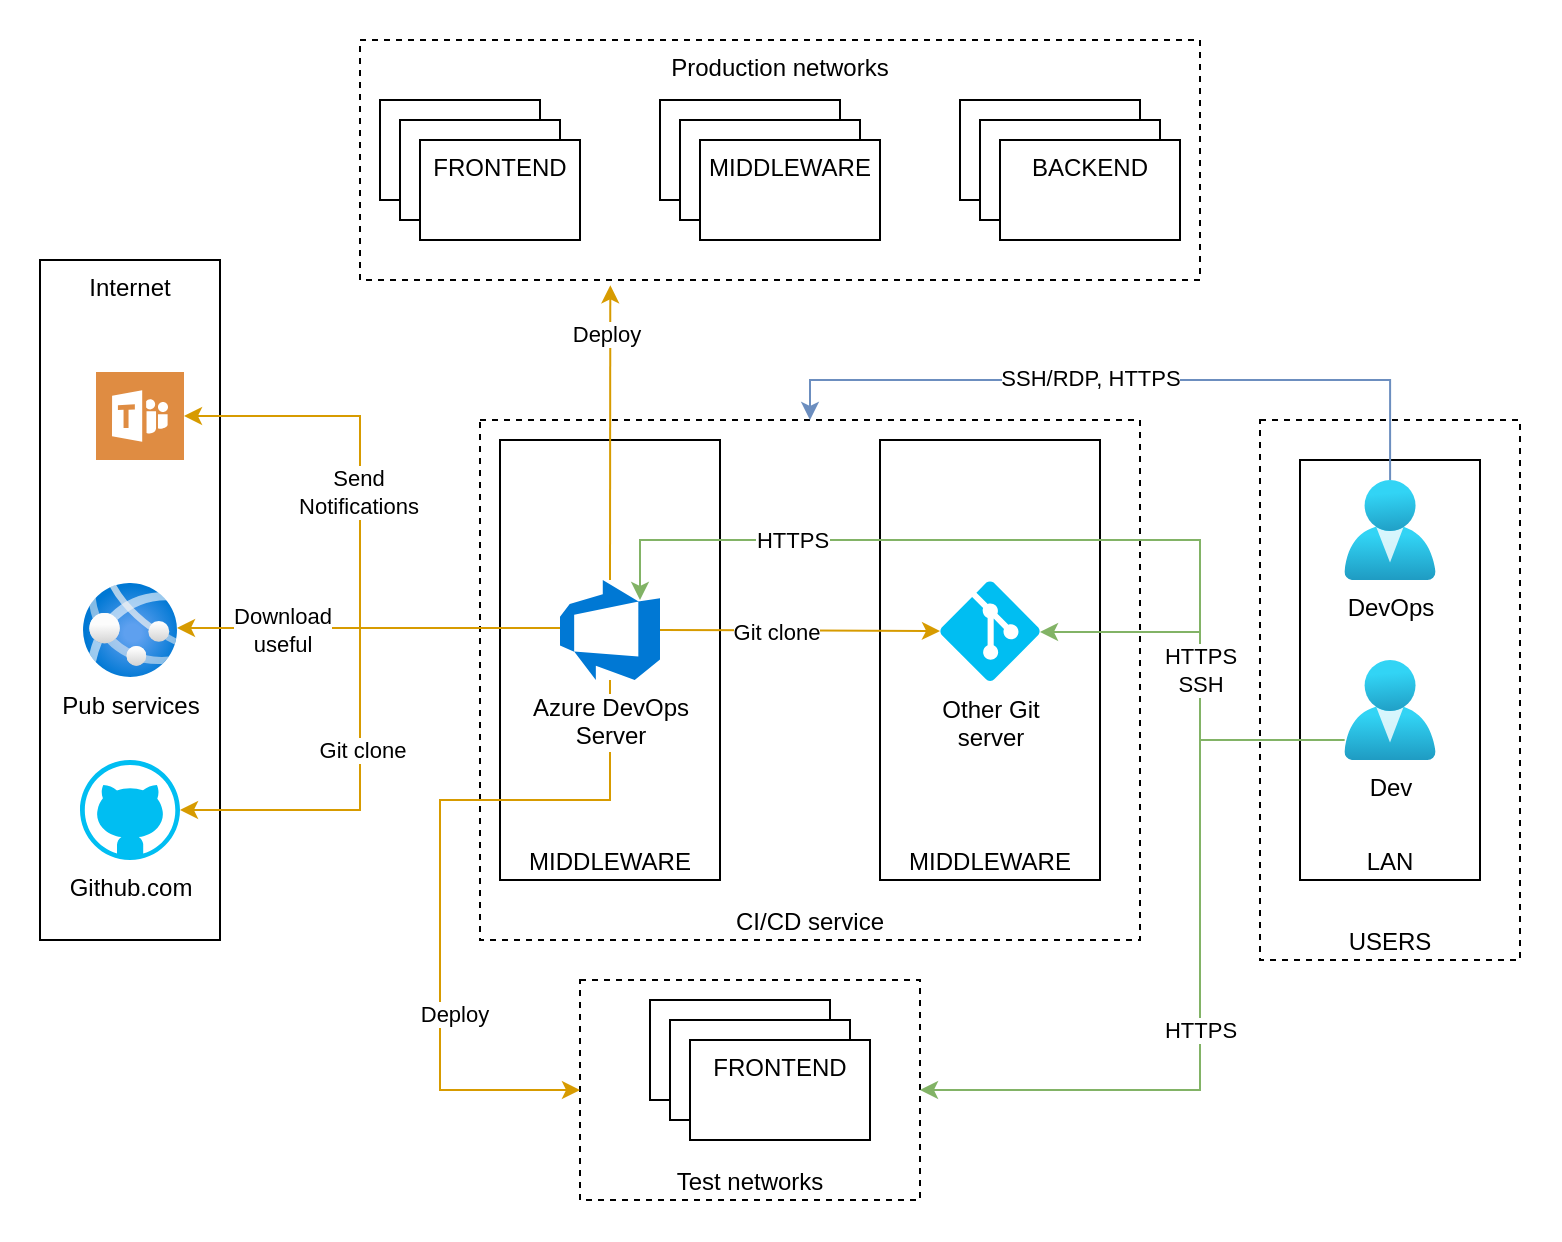 <mxfile version="16.5.1" type="device"><diagram id="TVD-_7uCiSrhKYJF-UI9" name="Страница 1"><mxGraphModel dx="918" dy="774" grid="1" gridSize="10" guides="1" tooltips="1" connect="1" arrows="1" fold="1" page="1" pageScale="1" pageWidth="827" pageHeight="1169" math="0" shadow="0"><root><mxCell id="0"/><mxCell id="1" parent="0"/><mxCell id="YQ7O436zTCNn-fzzdpgZ-127" value="" style="whiteSpace=wrap;html=1;labelBackgroundColor=#FFFFFF;sketch=0;align=center;verticalAlign=bottom;dashed=1;strokeColor=none;" vertex="1" parent="1"><mxGeometry x="290" y="660" width="780" height="620" as="geometry"/></mxCell><mxCell id="YQ7O436zTCNn-fzzdpgZ-53" value="CI/CD service" style="whiteSpace=wrap;html=1;labelBackgroundColor=#FFFFFF;sketch=0;align=center;verticalAlign=bottom;dashed=1;" vertex="1" parent="1"><mxGeometry x="530" y="870" width="330" height="260" as="geometry"/></mxCell><mxCell id="YQ7O436zTCNn-fzzdpgZ-54" value="Production networks" style="whiteSpace=wrap;html=1;labelBackgroundColor=#FFFFFF;sketch=0;align=center;verticalAlign=top;dashed=1;" vertex="1" parent="1"><mxGeometry x="470" y="680" width="420" height="120" as="geometry"/></mxCell><mxCell id="YQ7O436zTCNn-fzzdpgZ-2" value="" style="whiteSpace=wrap;html=1;labelBackgroundColor=#FFFFFF;sketch=0;align=center;verticalAlign=top;" vertex="1" parent="1"><mxGeometry x="770" y="710" width="90" height="50" as="geometry"/></mxCell><mxCell id="YQ7O436zTCNn-fzzdpgZ-3" value="" style="whiteSpace=wrap;html=1;labelBackgroundColor=#FFFFFF;sketch=0;align=center;verticalAlign=top;" vertex="1" parent="1"><mxGeometry x="620" y="710" width="90" height="50" as="geometry"/></mxCell><mxCell id="YQ7O436zTCNn-fzzdpgZ-5" value="" style="whiteSpace=wrap;html=1;labelBackgroundColor=#FFFFFF;sketch=0;align=center;verticalAlign=top;" vertex="1" parent="1"><mxGeometry x="480" y="710" width="80" height="50" as="geometry"/></mxCell><mxCell id="YQ7O436zTCNn-fzzdpgZ-23" value="MIDDLEWARE" style="whiteSpace=wrap;html=1;labelBackgroundColor=#FFFFFF;sketch=0;align=center;verticalAlign=bottom;" vertex="1" parent="1"><mxGeometry x="540" y="880" width="110" height="220" as="geometry"/></mxCell><mxCell id="YQ7O436zTCNn-fzzdpgZ-51" value="Internet" style="whiteSpace=wrap;html=1;labelBackgroundColor=#FFFFFF;sketch=0;align=center;verticalAlign=top;" vertex="1" parent="1"><mxGeometry x="310" y="790" width="90" height="340" as="geometry"/></mxCell><mxCell id="YQ7O436zTCNn-fzzdpgZ-55" value="" style="whiteSpace=wrap;html=1;labelBackgroundColor=#FFFFFF;sketch=0;align=center;verticalAlign=top;" vertex="1" parent="1"><mxGeometry x="490" y="720" width="80" height="50" as="geometry"/></mxCell><mxCell id="YQ7O436zTCNn-fzzdpgZ-56" value="FRONTEND" style="whiteSpace=wrap;html=1;labelBackgroundColor=#FFFFFF;sketch=0;align=center;verticalAlign=top;" vertex="1" parent="1"><mxGeometry x="500" y="730" width="80" height="50" as="geometry"/></mxCell><mxCell id="YQ7O436zTCNn-fzzdpgZ-57" value="" style="whiteSpace=wrap;html=1;labelBackgroundColor=#FFFFFF;sketch=0;align=center;verticalAlign=top;" vertex="1" parent="1"><mxGeometry x="630" y="720" width="90" height="50" as="geometry"/></mxCell><mxCell id="YQ7O436zTCNn-fzzdpgZ-58" value="MIDDLEWARE" style="whiteSpace=wrap;html=1;labelBackgroundColor=#FFFFFF;sketch=0;align=center;verticalAlign=top;" vertex="1" parent="1"><mxGeometry x="640" y="730" width="90" height="50" as="geometry"/></mxCell><mxCell id="YQ7O436zTCNn-fzzdpgZ-59" value="" style="whiteSpace=wrap;html=1;labelBackgroundColor=#FFFFFF;sketch=0;align=center;verticalAlign=top;" vertex="1" parent="1"><mxGeometry x="780" y="720" width="90" height="50" as="geometry"/></mxCell><mxCell id="YQ7O436zTCNn-fzzdpgZ-60" value="BACKEND" style="whiteSpace=wrap;html=1;labelBackgroundColor=#FFFFFF;sketch=0;align=center;verticalAlign=top;" vertex="1" parent="1"><mxGeometry x="790" y="730" width="90" height="50" as="geometry"/></mxCell><mxCell id="YQ7O436zTCNn-fzzdpgZ-84" style="edgeStyle=orthogonalEdgeStyle;rounded=0;jumpStyle=arc;orthogonalLoop=1;jettySize=auto;html=1;startArrow=none;startFill=0;strokeWidth=1;fillColor=#ffe6cc;strokeColor=#d79b00;" edge="1" parent="1"><mxGeometry relative="1" as="geometry"><mxPoint x="570" y="974" as="sourcePoint"/><mxPoint x="378.5" y="974" as="targetPoint"/></mxGeometry></mxCell><mxCell id="YQ7O436zTCNn-fzzdpgZ-92" value="Download&lt;br&gt;useful" style="edgeLabel;html=1;align=center;verticalAlign=middle;resizable=0;points=[];" vertex="1" connectable="0" parent="YQ7O436zTCNn-fzzdpgZ-84"><mxGeometry x="0.626" y="-1" relative="1" as="geometry"><mxPoint x="16" y="2" as="offset"/></mxGeometry></mxCell><mxCell id="YQ7O436zTCNn-fzzdpgZ-111" style="edgeStyle=orthogonalEdgeStyle;rounded=0;jumpStyle=arc;orthogonalLoop=1;jettySize=auto;html=1;startArrow=none;startFill=0;strokeWidth=1;entryX=0.298;entryY=1.022;entryDx=0;entryDy=0;entryPerimeter=0;fillColor=#ffe6cc;strokeColor=#d79b00;" edge="1" parent="1" source="YQ7O436zTCNn-fzzdpgZ-83" target="YQ7O436zTCNn-fzzdpgZ-54"><mxGeometry relative="1" as="geometry"><mxPoint x="595" y="810" as="targetPoint"/></mxGeometry></mxCell><mxCell id="YQ7O436zTCNn-fzzdpgZ-112" value="Deploy" style="edgeLabel;html=1;align=center;verticalAlign=middle;resizable=0;points=[];" vertex="1" connectable="0" parent="YQ7O436zTCNn-fzzdpgZ-111"><mxGeometry x="0.679" y="2" relative="1" as="geometry"><mxPoint y="1" as="offset"/></mxGeometry></mxCell><mxCell id="YQ7O436zTCNn-fzzdpgZ-85" value="Pub services" style="aspect=fixed;html=1;points=[];align=center;image;fontSize=12;image=img/lib/azure2/app_services/App_Services.svg;dashed=1;" vertex="1" parent="1"><mxGeometry x="331.5" y="951.5" width="47" height="47" as="geometry"/></mxCell><mxCell id="YQ7O436zTCNn-fzzdpgZ-86" value="Github.com" style="verticalLabelPosition=bottom;html=1;verticalAlign=top;align=center;strokeColor=none;fillColor=#00BEF2;shape=mxgraph.azure.github_code;pointerEvents=1;dashed=1;" vertex="1" parent="1"><mxGeometry x="330" y="1040" width="50" height="50" as="geometry"/></mxCell><mxCell id="YQ7O436zTCNn-fzzdpgZ-88" value="MIDDLEWARE" style="whiteSpace=wrap;html=1;labelBackgroundColor=#FFFFFF;sketch=0;align=center;verticalAlign=bottom;" vertex="1" parent="1"><mxGeometry x="730" y="880" width="110" height="220" as="geometry"/></mxCell><mxCell id="YQ7O436zTCNn-fzzdpgZ-87" value="Other Git&lt;br&gt;server" style="verticalLabelPosition=bottom;html=1;verticalAlign=top;align=center;strokeColor=none;fillColor=#00BEF2;shape=mxgraph.azure.git_repository;dashed=1;" vertex="1" parent="1"><mxGeometry x="760" y="950.5" width="50" height="50" as="geometry"/></mxCell><mxCell id="YQ7O436zTCNn-fzzdpgZ-89" value="" style="sketch=0;pointerEvents=1;shadow=0;dashed=0;html=1;strokeColor=none;fillColor=#DF8C42;labelPosition=center;verticalLabelPosition=bottom;verticalAlign=top;align=center;outlineConnect=0;shape=mxgraph.veeam2.microsoft_teams;" vertex="1" parent="1"><mxGeometry x="338" y="846" width="44" height="44" as="geometry"/></mxCell><mxCell id="YQ7O436zTCNn-fzzdpgZ-90" style="edgeStyle=orthogonalEdgeStyle;rounded=0;jumpStyle=arc;orthogonalLoop=1;jettySize=auto;html=1;startArrow=none;startFill=0;strokeWidth=1;fillColor=#ffe6cc;strokeColor=#d79b00;" edge="1" parent="1" target="YQ7O436zTCNn-fzzdpgZ-89"><mxGeometry relative="1" as="geometry"><mxPoint x="570" y="974" as="sourcePoint"/><mxPoint x="388.5" y="985" as="targetPoint"/><Array as="points"><mxPoint x="470" y="974"/><mxPoint x="470" y="868"/></Array></mxGeometry></mxCell><mxCell id="YQ7O436zTCNn-fzzdpgZ-91" value="Send&lt;br&gt;Notifications" style="edgeLabel;html=1;align=center;verticalAlign=middle;resizable=0;points=[];" vertex="1" connectable="0" parent="YQ7O436zTCNn-fzzdpgZ-90"><mxGeometry x="0.143" y="1" relative="1" as="geometry"><mxPoint as="offset"/></mxGeometry></mxCell><mxCell id="YQ7O436zTCNn-fzzdpgZ-93" style="edgeStyle=orthogonalEdgeStyle;rounded=0;jumpStyle=arc;orthogonalLoop=1;jettySize=auto;html=1;startArrow=none;startFill=0;strokeWidth=1;entryX=1;entryY=0.5;entryDx=0;entryDy=0;entryPerimeter=0;fillColor=#ffe6cc;strokeColor=#d79b00;" edge="1" parent="1" target="YQ7O436zTCNn-fzzdpgZ-86"><mxGeometry relative="1" as="geometry"><mxPoint x="570" y="974.034" as="sourcePoint"/><mxPoint x="380" y="1049" as="targetPoint"/><Array as="points"><mxPoint x="470" y="974"/><mxPoint x="470" y="1065"/></Array></mxGeometry></mxCell><mxCell id="YQ7O436zTCNn-fzzdpgZ-94" value="Git clone" style="edgeLabel;html=1;align=center;verticalAlign=middle;resizable=0;points=[];" vertex="1" connectable="0" parent="YQ7O436zTCNn-fzzdpgZ-93"><mxGeometry x="0.143" y="1" relative="1" as="geometry"><mxPoint as="offset"/></mxGeometry></mxCell><mxCell id="YQ7O436zTCNn-fzzdpgZ-95" style="edgeStyle=orthogonalEdgeStyle;rounded=0;jumpStyle=arc;orthogonalLoop=1;jettySize=auto;html=1;entryX=0;entryY=0.5;entryDx=0;entryDy=0;entryPerimeter=0;startArrow=none;startFill=0;strokeWidth=1;fillColor=#ffe6cc;strokeColor=#d79b00;" edge="1" parent="1" source="YQ7O436zTCNn-fzzdpgZ-83" target="YQ7O436zTCNn-fzzdpgZ-87"><mxGeometry relative="1" as="geometry"/></mxCell><mxCell id="YQ7O436zTCNn-fzzdpgZ-96" value="Git clone" style="edgeLabel;html=1;align=center;verticalAlign=middle;resizable=0;points=[];" vertex="1" connectable="0" parent="YQ7O436zTCNn-fzzdpgZ-95"><mxGeometry x="-0.174" y="-1" relative="1" as="geometry"><mxPoint as="offset"/></mxGeometry></mxCell><mxCell id="YQ7O436zTCNn-fzzdpgZ-97" value="Test networks" style="whiteSpace=wrap;html=1;labelBackgroundColor=#FFFFFF;sketch=0;align=center;verticalAlign=bottom;dashed=1;" vertex="1" parent="1"><mxGeometry x="580" y="1150" width="170" height="110" as="geometry"/></mxCell><mxCell id="YQ7O436zTCNn-fzzdpgZ-99" value="" style="whiteSpace=wrap;html=1;labelBackgroundColor=#FFFFFF;sketch=0;align=center;verticalAlign=top;" vertex="1" parent="1"><mxGeometry x="615" y="1160" width="90" height="50" as="geometry"/></mxCell><mxCell id="YQ7O436zTCNn-fzzdpgZ-103" value="" style="whiteSpace=wrap;html=1;labelBackgroundColor=#FFFFFF;sketch=0;align=center;verticalAlign=top;" vertex="1" parent="1"><mxGeometry x="625" y="1170" width="90" height="50" as="geometry"/></mxCell><mxCell id="YQ7O436zTCNn-fzzdpgZ-104" value="FRONTEND" style="whiteSpace=wrap;html=1;labelBackgroundColor=#FFFFFF;sketch=0;align=center;verticalAlign=top;" vertex="1" parent="1"><mxGeometry x="635" y="1180" width="90" height="50" as="geometry"/></mxCell><mxCell id="YQ7O436zTCNn-fzzdpgZ-113" style="edgeStyle=orthogonalEdgeStyle;rounded=0;jumpStyle=arc;orthogonalLoop=1;jettySize=auto;html=1;startArrow=none;startFill=0;strokeWidth=1;entryX=0;entryY=0.5;entryDx=0;entryDy=0;fillColor=#ffe6cc;strokeColor=#d79b00;" edge="1" parent="1" source="YQ7O436zTCNn-fzzdpgZ-83" target="YQ7O436zTCNn-fzzdpgZ-97"><mxGeometry relative="1" as="geometry"><mxPoint x="605.16" y="813.52" as="targetPoint"/><mxPoint x="605" y="960.0" as="sourcePoint"/><Array as="points"><mxPoint x="595" y="1060"/><mxPoint x="510" y="1060"/><mxPoint x="510" y="1205"/></Array></mxGeometry></mxCell><mxCell id="YQ7O436zTCNn-fzzdpgZ-114" value="Deploy" style="edgeLabel;html=1;align=center;verticalAlign=middle;resizable=0;points=[];" vertex="1" connectable="0" parent="YQ7O436zTCNn-fzzdpgZ-113"><mxGeometry x="0.679" y="2" relative="1" as="geometry"><mxPoint x="-5" y="-36" as="offset"/></mxGeometry></mxCell><mxCell id="YQ7O436zTCNn-fzzdpgZ-83" value="Azure DevOps&lt;br&gt;Server" style="sketch=0;aspect=fixed;html=1;points=[];align=center;image;fontSize=12;image=img/lib/mscae/Azure_DevOps.svg;dashed=1;" vertex="1" parent="1"><mxGeometry x="570" y="950" width="50" height="50" as="geometry"/></mxCell><mxCell id="YQ7O436zTCNn-fzzdpgZ-115" value="USERS" style="whiteSpace=wrap;html=1;labelBackgroundColor=#FFFFFF;sketch=0;align=center;verticalAlign=bottom;dashed=1;" vertex="1" parent="1"><mxGeometry x="920" y="870" width="130" height="270" as="geometry"/></mxCell><mxCell id="YQ7O436zTCNn-fzzdpgZ-116" value="LAN" style="whiteSpace=wrap;html=1;labelBackgroundColor=#FFFFFF;sketch=0;align=center;verticalAlign=bottom;" vertex="1" parent="1"><mxGeometry x="940" y="890" width="90" height="210" as="geometry"/></mxCell><mxCell id="YQ7O436zTCNn-fzzdpgZ-118" style="edgeStyle=orthogonalEdgeStyle;rounded=0;jumpStyle=arc;orthogonalLoop=1;jettySize=auto;html=1;startArrow=none;startFill=0;strokeWidth=1;fillColor=#dae8fc;strokeColor=#6c8ebf;entryX=0.5;entryY=0;entryDx=0;entryDy=0;" edge="1" parent="1" source="YQ7O436zTCNn-fzzdpgZ-117" target="YQ7O436zTCNn-fzzdpgZ-53"><mxGeometry relative="1" as="geometry"><Array as="points"><mxPoint x="985" y="850"/><mxPoint x="695" y="850"/></Array></mxGeometry></mxCell><mxCell id="YQ7O436zTCNn-fzzdpgZ-119" value="SSH/RDP, HTTPS" style="edgeLabel;html=1;align=center;verticalAlign=middle;resizable=0;points=[];" vertex="1" connectable="0" parent="YQ7O436zTCNn-fzzdpgZ-118"><mxGeometry x="0.113" y="-1" relative="1" as="geometry"><mxPoint as="offset"/></mxGeometry></mxCell><mxCell id="YQ7O436zTCNn-fzzdpgZ-117" value="DevOps" style="aspect=fixed;html=1;points=[];align=center;image;fontSize=12;image=img/lib/azure2/identity/Users.svg;dashed=1;" vertex="1" parent="1"><mxGeometry x="962.15" y="900" width="45.71" height="50" as="geometry"/></mxCell><mxCell id="YQ7O436zTCNn-fzzdpgZ-121" style="edgeStyle=orthogonalEdgeStyle;rounded=0;jumpStyle=arc;orthogonalLoop=1;jettySize=auto;html=1;entryX=1;entryY=0.5;entryDx=0;entryDy=0;startArrow=none;startFill=0;strokeWidth=1;fillColor=#d5e8d4;strokeColor=#82b366;" edge="1" parent="1" source="YQ7O436zTCNn-fzzdpgZ-120" target="YQ7O436zTCNn-fzzdpgZ-97"><mxGeometry relative="1" as="geometry"><Array as="points"><mxPoint x="890" y="1030"/><mxPoint x="890" y="1205"/></Array></mxGeometry></mxCell><mxCell id="YQ7O436zTCNn-fzzdpgZ-122" value="HTTPS" style="edgeLabel;html=1;align=center;verticalAlign=middle;resizable=0;points=[];" vertex="1" connectable="0" parent="YQ7O436zTCNn-fzzdpgZ-121"><mxGeometry x="0.122" relative="1" as="geometry"><mxPoint as="offset"/></mxGeometry></mxCell><mxCell id="YQ7O436zTCNn-fzzdpgZ-120" value="Dev" style="aspect=fixed;html=1;points=[];align=center;image;fontSize=12;image=img/lib/azure2/identity/Users.svg;dashed=1;" vertex="1" parent="1"><mxGeometry x="962.15" y="990" width="45.71" height="50" as="geometry"/></mxCell><mxCell id="YQ7O436zTCNn-fzzdpgZ-125" style="edgeStyle=orthogonalEdgeStyle;rounded=0;jumpStyle=arc;orthogonalLoop=1;jettySize=auto;html=1;startArrow=none;startFill=0;strokeWidth=1;fillColor=#d5e8d4;strokeColor=#82b366;" edge="1" parent="1" source="YQ7O436zTCNn-fzzdpgZ-120"><mxGeometry relative="1" as="geometry"><mxPoint x="972.15" y="1040.0" as="sourcePoint"/><mxPoint x="610" y="960" as="targetPoint"/><Array as="points"><mxPoint x="890" y="1030"/><mxPoint x="890" y="930"/><mxPoint x="610" y="930"/></Array></mxGeometry></mxCell><mxCell id="YQ7O436zTCNn-fzzdpgZ-126" value="HTTPS" style="edgeLabel;html=1;align=center;verticalAlign=middle;resizable=0;points=[];" vertex="1" connectable="0" parent="YQ7O436zTCNn-fzzdpgZ-125"><mxGeometry x="0.122" relative="1" as="geometry"><mxPoint x="-106" as="offset"/></mxGeometry></mxCell><mxCell id="YQ7O436zTCNn-fzzdpgZ-123" style="edgeStyle=orthogonalEdgeStyle;rounded=0;jumpStyle=arc;orthogonalLoop=1;jettySize=auto;html=1;entryX=1;entryY=0.5;entryDx=0;entryDy=0;startArrow=none;startFill=0;strokeWidth=1;fillColor=#d5e8d4;strokeColor=#82b366;entryPerimeter=0;" edge="1" parent="1" source="YQ7O436zTCNn-fzzdpgZ-120" target="YQ7O436zTCNn-fzzdpgZ-87"><mxGeometry relative="1" as="geometry"><mxPoint x="972.15" y="1040.0" as="sourcePoint"/><mxPoint x="760" y="1235.0" as="targetPoint"/><Array as="points"><mxPoint x="890" y="1030"/><mxPoint x="890" y="976"/><mxPoint x="810" y="976"/></Array></mxGeometry></mxCell><mxCell id="YQ7O436zTCNn-fzzdpgZ-124" value="HTTPS&lt;br&gt;SSH" style="edgeLabel;html=1;align=center;verticalAlign=middle;resizable=0;points=[];" vertex="1" connectable="0" parent="YQ7O436zTCNn-fzzdpgZ-123"><mxGeometry x="0.122" relative="1" as="geometry"><mxPoint y="9" as="offset"/></mxGeometry></mxCell></root></mxGraphModel></diagram></mxfile>